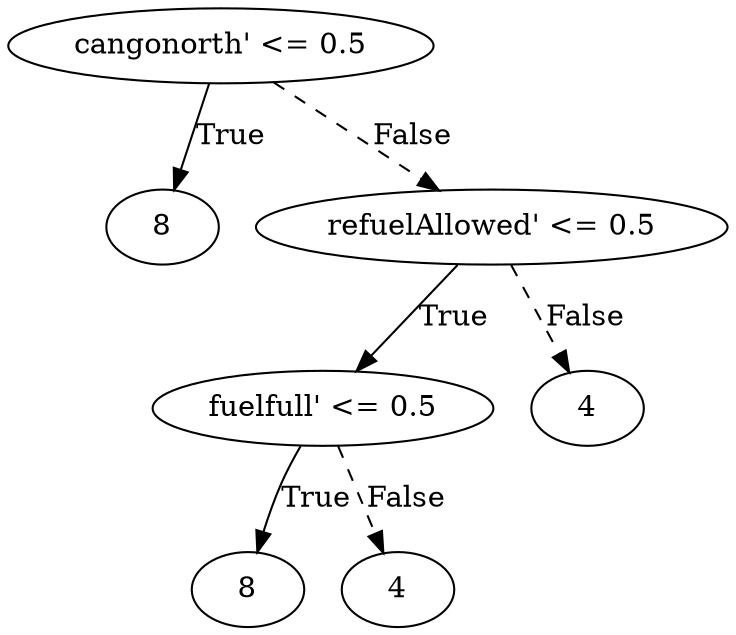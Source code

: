 digraph {
0 [label="cangonorth' <= 0.5"];
1 [label="8"];
0 -> 1 [label="True"];
2 [label="refuelAllowed' <= 0.5"];
3 [label="fuelfull' <= 0.5"];
4 [label="8"];
3 -> 4 [label="True"];
5 [label="4"];
3 -> 5 [style="dashed", label="False"];
2 -> 3 [label="True"];
6 [label="4"];
2 -> 6 [style="dashed", label="False"];
0 -> 2 [style="dashed", label="False"];

}